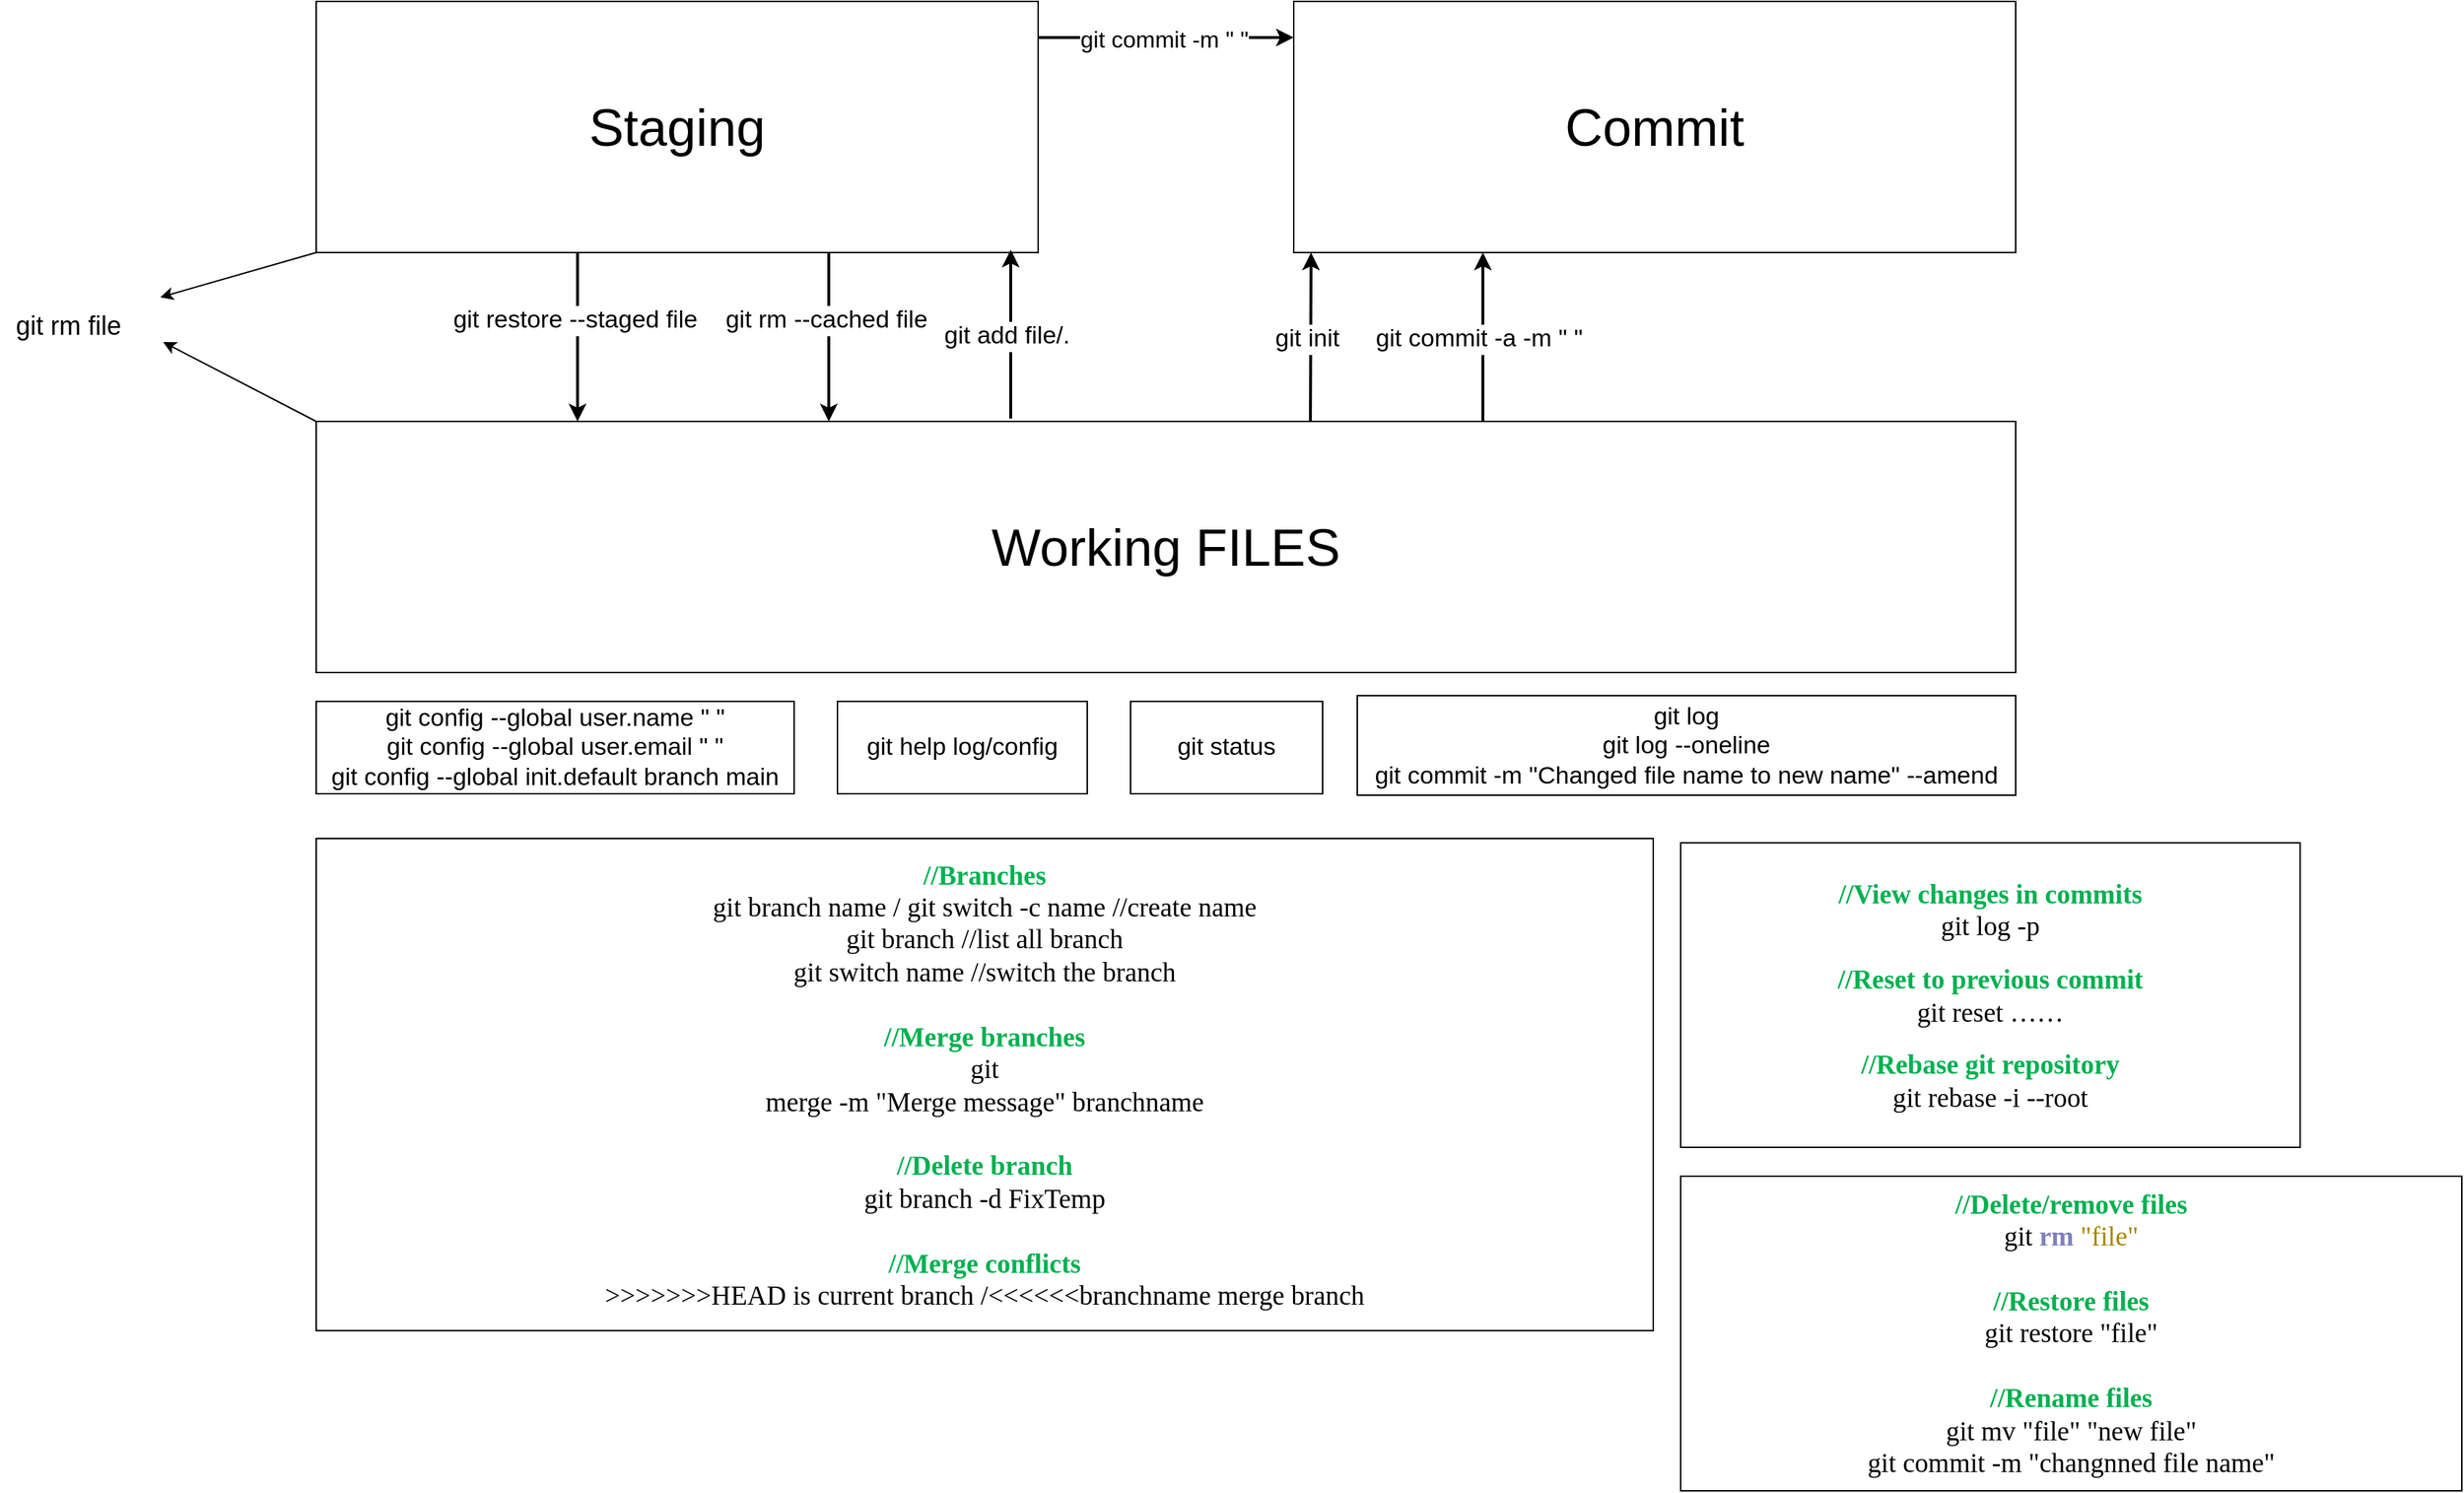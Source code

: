 <mxfile version="27.1.4">
  <diagram name="第 1 页" id="GgkxnlQXzHrn6yfhAk_E">
    <mxGraphModel dx="2058" dy="1146" grid="0" gridSize="10" guides="1" tooltips="1" connect="1" arrows="1" fold="1" page="1" pageScale="1" pageWidth="1920" pageHeight="1200" math="0" shadow="0">
      <root>
        <mxCell id="0" />
        <mxCell id="1" parent="0" />
        <mxCell id="Thgo0oSLKI5nVbTJPh4o-1" value="Working FILES" style="rounded=0;whiteSpace=wrap;html=1;fontSize=36;" vertex="1" parent="1">
          <mxGeometry x="321" y="735" width="1177" height="174" as="geometry" />
        </mxCell>
        <mxCell id="Thgo0oSLKI5nVbTJPh4o-5" value="git config --global user.name &quot; &quot;&lt;div&gt;git config --global user.email &quot; &quot;&lt;/div&gt;&lt;div&gt;git config --global init.default branch main&lt;/div&gt;" style="rounded=0;whiteSpace=wrap;html=1;fontSize=17;" vertex="1" parent="1">
          <mxGeometry x="321" y="929" width="331" height="64" as="geometry" />
        </mxCell>
        <mxCell id="Thgo0oSLKI5nVbTJPh4o-7" value="git help log/config" style="rounded=0;whiteSpace=wrap;html=1;fontSize=17;" vertex="1" parent="1">
          <mxGeometry x="682" y="929" width="173" height="64" as="geometry" />
        </mxCell>
        <mxCell id="Thgo0oSLKI5nVbTJPh4o-8" value="Staging" style="rounded=0;whiteSpace=wrap;html=1;fontSize=36;" vertex="1" parent="1">
          <mxGeometry x="321" y="444" width="500" height="174" as="geometry" />
        </mxCell>
        <mxCell id="Thgo0oSLKI5nVbTJPh4o-9" value="Commit" style="rounded=0;whiteSpace=wrap;html=1;fontSize=36;" vertex="1" parent="1">
          <mxGeometry x="998" y="444" width="500" height="174" as="geometry" />
        </mxCell>
        <mxCell id="Thgo0oSLKI5nVbTJPh4o-13" value="" style="endArrow=classic;html=1;rounded=1;entryX=0;entryY=1;entryDx=0;entryDy=0;curved=0;jumpStyle=arc;strokeWidth=2;exitX=0.585;exitY=0;exitDx=0;exitDy=0;exitPerimeter=0;" edge="1" parent="1" source="Thgo0oSLKI5nVbTJPh4o-1">
          <mxGeometry width="50" height="50" relative="1" as="geometry">
            <mxPoint x="1010" y="683" as="sourcePoint" />
            <mxPoint x="1010" y="618" as="targetPoint" />
          </mxGeometry>
        </mxCell>
        <mxCell id="Thgo0oSLKI5nVbTJPh4o-16" value="git init" style="edgeLabel;html=1;align=center;verticalAlign=middle;resizable=0;points=[];fontSize=17;" vertex="1" connectable="0" parent="Thgo0oSLKI5nVbTJPh4o-13">
          <mxGeometry x="-0.026" y="3" relative="1" as="geometry">
            <mxPoint as="offset" />
          </mxGeometry>
        </mxCell>
        <mxCell id="Thgo0oSLKI5nVbTJPh4o-14" value="" style="endArrow=classic;html=1;rounded=1;entryX=0;entryY=1;entryDx=0;entryDy=0;curved=0;jumpStyle=arc;strokeWidth=2;exitX=0.585;exitY=0;exitDx=0;exitDy=0;exitPerimeter=0;" edge="1" parent="1">
          <mxGeometry width="50" height="50" relative="1" as="geometry">
            <mxPoint x="676" y="618" as="sourcePoint" />
            <mxPoint x="676" y="735" as="targetPoint" />
          </mxGeometry>
        </mxCell>
        <mxCell id="Thgo0oSLKI5nVbTJPh4o-22" value="git rm --cached file" style="edgeLabel;html=1;align=center;verticalAlign=middle;resizable=0;points=[];fontSize=17;" vertex="1" connectable="0" parent="Thgo0oSLKI5nVbTJPh4o-14">
          <mxGeometry x="-0.197" y="-2" relative="1" as="geometry">
            <mxPoint as="offset" />
          </mxGeometry>
        </mxCell>
        <mxCell id="Thgo0oSLKI5nVbTJPh4o-17" value="git status" style="rounded=0;whiteSpace=wrap;html=1;fontSize=17;" vertex="1" parent="1">
          <mxGeometry x="885" y="929" width="133" height="64" as="geometry" />
        </mxCell>
        <mxCell id="Thgo0oSLKI5nVbTJPh4o-18" value="" style="endArrow=classic;html=1;rounded=1;entryX=0;entryY=1;entryDx=0;entryDy=0;curved=0;jumpStyle=arc;strokeWidth=2;exitX=0.585;exitY=0;exitDx=0;exitDy=0;exitPerimeter=0;" edge="1" parent="1">
          <mxGeometry width="50" height="50" relative="1" as="geometry">
            <mxPoint x="802" y="733" as="sourcePoint" />
            <mxPoint x="802" y="616" as="targetPoint" />
          </mxGeometry>
        </mxCell>
        <mxCell id="Thgo0oSLKI5nVbTJPh4o-19" value="git add file/." style="edgeLabel;html=1;align=center;verticalAlign=middle;resizable=0;points=[];fontSize=17;" vertex="1" connectable="0" parent="Thgo0oSLKI5nVbTJPh4o-18">
          <mxGeometry x="-0.026" y="3" relative="1" as="geometry">
            <mxPoint as="offset" />
          </mxGeometry>
        </mxCell>
        <mxCell id="Thgo0oSLKI5nVbTJPh4o-23" value="" style="endArrow=classic;html=1;rounded=0;entryX=0;entryY=0;entryDx=0;entryDy=0;strokeWidth=2;" edge="1" parent="1">
          <mxGeometry width="50" height="50" relative="1" as="geometry">
            <mxPoint x="821" y="469" as="sourcePoint" />
            <mxPoint x="998" y="469" as="targetPoint" />
          </mxGeometry>
        </mxCell>
        <mxCell id="Thgo0oSLKI5nVbTJPh4o-25" value="git commit -m &quot; &quot;" style="edgeLabel;html=1;align=center;verticalAlign=middle;resizable=0;points=[];fontSize=16;" vertex="1" connectable="0" parent="Thgo0oSLKI5nVbTJPh4o-23">
          <mxGeometry x="-0.017" y="-1" relative="1" as="geometry">
            <mxPoint as="offset" />
          </mxGeometry>
        </mxCell>
        <mxCell id="Thgo0oSLKI5nVbTJPh4o-26" value="" style="endArrow=classic;html=1;rounded=1;entryX=0;entryY=1;entryDx=0;entryDy=0;curved=0;jumpStyle=arc;strokeWidth=2;exitX=0.585;exitY=0;exitDx=0;exitDy=0;exitPerimeter=0;" edge="1" parent="1">
          <mxGeometry width="50" height="50" relative="1" as="geometry">
            <mxPoint x="502" y="618" as="sourcePoint" />
            <mxPoint x="502" y="735" as="targetPoint" />
          </mxGeometry>
        </mxCell>
        <mxCell id="Thgo0oSLKI5nVbTJPh4o-27" value="git restore --staged file" style="edgeLabel;html=1;align=center;verticalAlign=middle;resizable=0;points=[];fontSize=17;" vertex="1" connectable="0" parent="Thgo0oSLKI5nVbTJPh4o-26">
          <mxGeometry x="-0.197" y="-2" relative="1" as="geometry">
            <mxPoint as="offset" />
          </mxGeometry>
        </mxCell>
        <mxCell id="Thgo0oSLKI5nVbTJPh4o-28" value="" style="endArrow=classic;html=1;rounded=1;entryX=0;entryY=1;entryDx=0;entryDy=0;curved=0;jumpStyle=arc;strokeWidth=2;exitX=0.585;exitY=0;exitDx=0;exitDy=0;exitPerimeter=0;" edge="1" parent="1">
          <mxGeometry width="50" height="50" relative="1" as="geometry">
            <mxPoint x="1129" y="735" as="sourcePoint" />
            <mxPoint x="1129" y="618" as="targetPoint" />
          </mxGeometry>
        </mxCell>
        <mxCell id="Thgo0oSLKI5nVbTJPh4o-29" value="git commit -a -m &quot; &quot;" style="edgeLabel;html=1;align=center;verticalAlign=middle;resizable=0;points=[];fontSize=17;" vertex="1" connectable="0" parent="Thgo0oSLKI5nVbTJPh4o-28">
          <mxGeometry x="-0.026" y="3" relative="1" as="geometry">
            <mxPoint as="offset" />
          </mxGeometry>
        </mxCell>
        <mxCell id="Thgo0oSLKI5nVbTJPh4o-30" value="" style="endArrow=classic;html=1;rounded=0;exitX=0;exitY=1;exitDx=0;exitDy=0;" edge="1" parent="1" source="Thgo0oSLKI5nVbTJPh4o-8">
          <mxGeometry width="50" height="50" relative="1" as="geometry">
            <mxPoint x="161" y="685" as="sourcePoint" />
            <mxPoint x="213" y="649" as="targetPoint" />
          </mxGeometry>
        </mxCell>
        <mxCell id="Thgo0oSLKI5nVbTJPh4o-31" value="" style="endArrow=classic;html=1;rounded=0;exitX=0;exitY=0;exitDx=0;exitDy=0;" edge="1" parent="1" source="Thgo0oSLKI5nVbTJPh4o-1">
          <mxGeometry width="50" height="50" relative="1" as="geometry">
            <mxPoint x="394" y="686" as="sourcePoint" />
            <mxPoint x="215" y="680" as="targetPoint" />
          </mxGeometry>
        </mxCell>
        <mxCell id="Thgo0oSLKI5nVbTJPh4o-32" value="git rm file" style="text;html=1;align=center;verticalAlign=middle;whiteSpace=wrap;rounded=0;fontSize=18;" vertex="1" parent="1">
          <mxGeometry x="102" y="654" width="95" height="30" as="geometry" />
        </mxCell>
        <mxCell id="Thgo0oSLKI5nVbTJPh4o-33" value="git log&lt;div&gt;git log --oneline&lt;/div&gt;&lt;div&gt;git commit -m &quot;Changed file name to new name&quot; --amend&lt;/div&gt;" style="rounded=0;whiteSpace=wrap;html=1;fontSize=17;" vertex="1" parent="1">
          <mxGeometry x="1042" y="925" width="456" height="69" as="geometry" />
        </mxCell>
        <mxCell id="Thgo0oSLKI5nVbTJPh4o-34" value="&lt;p lang=&quot;en-US&quot; style=&quot;margin: 0in; font-family: Consolas; font-size: 14pt; color: rgb(0, 176, 80);&quot;&gt;&lt;span style=&quot;font-weight:bold&quot;&gt;//Branches&lt;/span&gt;&lt;/p&gt;&lt;p lang=&quot;en-US&quot; style=&quot;margin:0in;font-family:Consolas;font-size:14.0pt&quot;&gt;git branch name / git switch -c name&amp;nbsp;//create name&lt;/p&gt;&lt;p lang=&quot;en-US&quot; style=&quot;margin:0in;font-family:Consolas;font-size:14.0pt&quot;&gt;git branch //list all branch&lt;/p&gt;&lt;p lang=&quot;en-US&quot; style=&quot;margin:0in;font-family:Consolas;font-size:14.0pt&quot;&gt;git switch name //switch the branch&lt;/p&gt;&lt;p lang=&quot;en-US&quot; style=&quot;margin:0in;font-family:Consolas;font-size:14.0pt&quot;&gt;&lt;br&gt;&lt;/p&gt;&lt;p lang=&quot;en-US&quot; style=&quot;margin: 0in; font-family: Consolas; font-size: 14pt; color: rgb(0, 176, 80);&quot;&gt;&lt;span style=&quot;font-weight:bold&quot;&gt;//Merge branches&lt;/span&gt;&lt;/p&gt;&lt;p lang=&quot;en-US&quot; style=&quot;margin:0in;font-family:Consolas;font-size:14.0pt&quot;&gt;git&lt;br&gt;merge -m &quot;Merge message&quot; branchname&lt;/p&gt;&lt;p lang=&quot;en-US&quot; style=&quot;margin:0in;font-family:Consolas;font-size:14.0pt&quot;&gt;&amp;nbsp;&lt;/p&gt;&lt;p lang=&quot;en-US&quot; style=&quot;margin: 0in; font-family: Consolas; font-size: 14pt; color: rgb(0, 176, 80);&quot;&gt;&lt;span style=&quot;font-weight:bold&quot;&gt;//Delete branch&lt;/span&gt;&lt;/p&gt;&lt;p lang=&quot;en-US&quot; style=&quot;margin:0in;font-family:Consolas;font-size:14.0pt&quot;&gt;git branch -d FixTemp&lt;/p&gt;&lt;p lang=&quot;en-US&quot; style=&quot;margin:0in;font-family:Consolas;font-size:14.0pt&quot;&gt;&amp;nbsp;&lt;/p&gt;&lt;p lang=&quot;en-US&quot; style=&quot;margin: 0in; font-family: Consolas; font-size: 14pt; color: rgb(0, 176, 80);&quot;&gt;&lt;span style=&quot;font-weight:bold&quot;&gt;//Merge conflicts&lt;/span&gt;&lt;/p&gt;&lt;p lang=&quot;en-US&quot; style=&quot;margin:0in;font-family:Consolas;font-size:14.0pt&quot;&gt;&amp;gt;&amp;gt;&amp;gt;&amp;gt;&amp;gt;&amp;gt;&amp;gt;HEAD is current branch /&amp;lt;&amp;lt;&amp;lt;&amp;lt;&amp;lt;&amp;lt;branchname merge branch&lt;/p&gt;" style="rounded=0;whiteSpace=wrap;html=1;" vertex="1" parent="1">
          <mxGeometry x="321" y="1024" width="926" height="341" as="geometry" />
        </mxCell>
        <mxCell id="Thgo0oSLKI5nVbTJPh4o-35" value="&lt;p lang=&quot;en-US&quot; style=&quot;margin: 0in; font-family: Consolas; font-size: 14pt; color: rgb(0, 176, 80);&quot;&gt;&lt;span style=&quot;font-weight:bold&quot;&gt;//View changes in commits&lt;/span&gt;&lt;/p&gt;&lt;p lang=&quot;en-US&quot; style=&quot;margin:0in;font-family:Consolas;font-size:14.0pt&quot;&gt;git log -p&lt;/p&gt;&lt;br&gt;&lt;p lang=&quot;en-US&quot; style=&quot;margin: 0in; font-family: Consolas; font-size: 14pt; color: rgb(0, 176, 80);&quot;&gt;&lt;span style=&quot;font-weight:bold&quot;&gt;//Reset to previous commit&lt;/span&gt;&lt;/p&gt;&lt;p lang=&quot;en-US&quot; style=&quot;margin:0in;font-family:Consolas;font-size:14.0pt&quot;&gt;git reset ……&lt;/p&gt;&lt;br&gt;&lt;p lang=&quot;en-US&quot; style=&quot;margin: 0in; font-family: Consolas; font-size: 14pt; color: rgb(0, 176, 80);&quot;&gt;&lt;span style=&quot;font-weight:bold&quot;&gt;//Rebase git repository&lt;/span&gt;&lt;/p&gt;&lt;p lang=&quot;en-US&quot; style=&quot;margin:0in;font-family:Consolas;font-size:14.0pt&quot;&gt;git rebase -i --root&lt;/p&gt;" style="rounded=0;whiteSpace=wrap;html=1;" vertex="1" parent="1">
          <mxGeometry x="1266" y="1027" width="429" height="211" as="geometry" />
        </mxCell>
        <mxCell id="Thgo0oSLKI5nVbTJPh4o-36" value="&lt;p lang=&quot;en-US&quot; style=&quot;margin: 0in; font-family: Consolas; font-size: 14pt; color: rgb(0, 176, 80);&quot;&gt;&lt;span style=&quot;font-weight:bold&quot;&gt;//Delete/remove files&lt;/span&gt;&lt;/p&gt;&lt;p lang=&quot;la&quot; style=&quot;margin:0in;font-family:Consolas;font-size:14.0pt&quot;&gt;git &lt;span style=&quot;font-weight: bold; color: rgb(128, 128, 192);&quot;&gt;rm &lt;/span&gt;&lt;span style=&quot;color: rgb(166, 133, 0);&quot;&gt;&quot;file&quot;&lt;/span&gt;&lt;/p&gt;&lt;p style=&quot;margin:0in;font-family:Consolas;font-size:14.0pt&quot;&gt;&lt;br&gt;&lt;/p&gt;&lt;p lang=&quot;en-US&quot; style=&quot;margin: 0in; font-family: Consolas; font-size: 14pt; color: rgb(0, 176, 80);&quot;&gt;&lt;span style=&quot;font-weight:bold&quot;&gt;//Restore files&lt;/span&gt;&lt;/p&gt;&lt;p lang=&quot;en-US&quot; style=&quot;margin:0in;font-family:Consolas;font-size:14.0pt&quot;&gt;git restore &quot;file&quot; &lt;/p&gt;&lt;p lang=&quot;en-US&quot; style=&quot;margin:0in;font-family:Consolas;font-size:14.0pt&quot;&gt;&lt;br&gt;&lt;/p&gt;&lt;p lang=&quot;en-US&quot; style=&quot;margin: 0in; font-family: Consolas; font-size: 14pt; color: rgb(0, 176, 80);&quot;&gt;&lt;span style=&quot;font-weight:bold&quot;&gt;//Rename files&lt;/span&gt;&lt;/p&gt;&lt;p lang=&quot;en-US&quot; style=&quot;margin:0in;font-family:Consolas;font-size:14.0pt&quot;&gt;git mv &quot;file&quot; &quot;new file&quot;&lt;/p&gt;&lt;p lang=&quot;en-US&quot; style=&quot;margin:0in;font-family:Consolas;font-size:14.0pt&quot;&gt;git commit -m &quot;changnned file name&quot;&lt;/p&gt;" style="rounded=0;whiteSpace=wrap;html=1;" vertex="1" parent="1">
          <mxGeometry x="1266" y="1258" width="541" height="218" as="geometry" />
        </mxCell>
      </root>
    </mxGraphModel>
  </diagram>
</mxfile>
